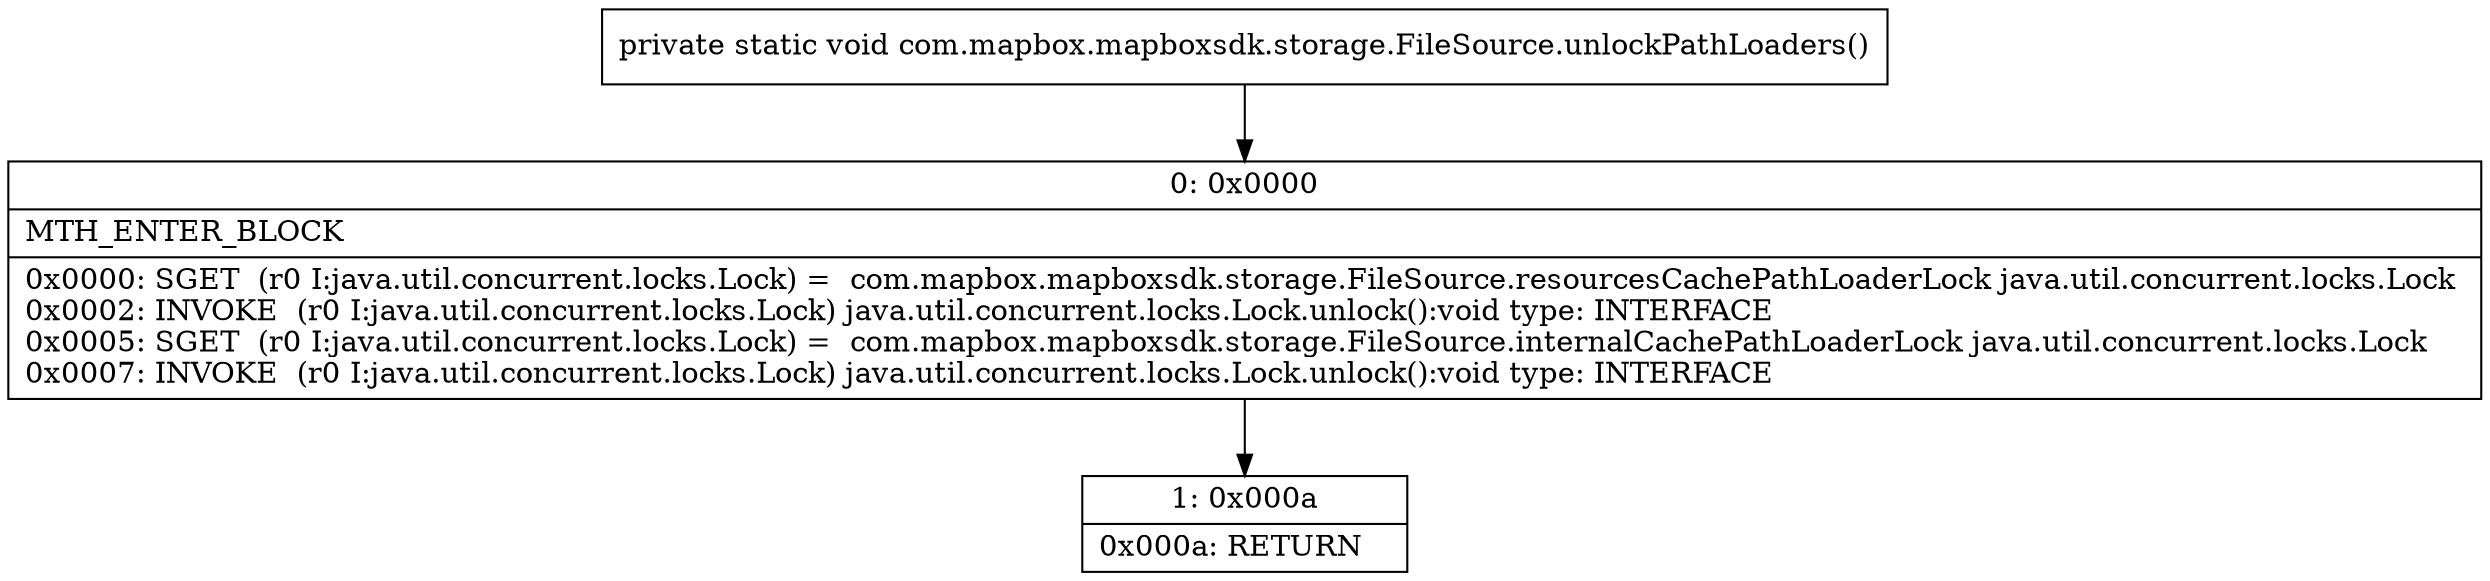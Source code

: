 digraph "CFG forcom.mapbox.mapboxsdk.storage.FileSource.unlockPathLoaders()V" {
Node_0 [shape=record,label="{0\:\ 0x0000|MTH_ENTER_BLOCK\l|0x0000: SGET  (r0 I:java.util.concurrent.locks.Lock) =  com.mapbox.mapboxsdk.storage.FileSource.resourcesCachePathLoaderLock java.util.concurrent.locks.Lock \l0x0002: INVOKE  (r0 I:java.util.concurrent.locks.Lock) java.util.concurrent.locks.Lock.unlock():void type: INTERFACE \l0x0005: SGET  (r0 I:java.util.concurrent.locks.Lock) =  com.mapbox.mapboxsdk.storage.FileSource.internalCachePathLoaderLock java.util.concurrent.locks.Lock \l0x0007: INVOKE  (r0 I:java.util.concurrent.locks.Lock) java.util.concurrent.locks.Lock.unlock():void type: INTERFACE \l}"];
Node_1 [shape=record,label="{1\:\ 0x000a|0x000a: RETURN   \l}"];
MethodNode[shape=record,label="{private static void com.mapbox.mapboxsdk.storage.FileSource.unlockPathLoaders() }"];
MethodNode -> Node_0;
Node_0 -> Node_1;
}

